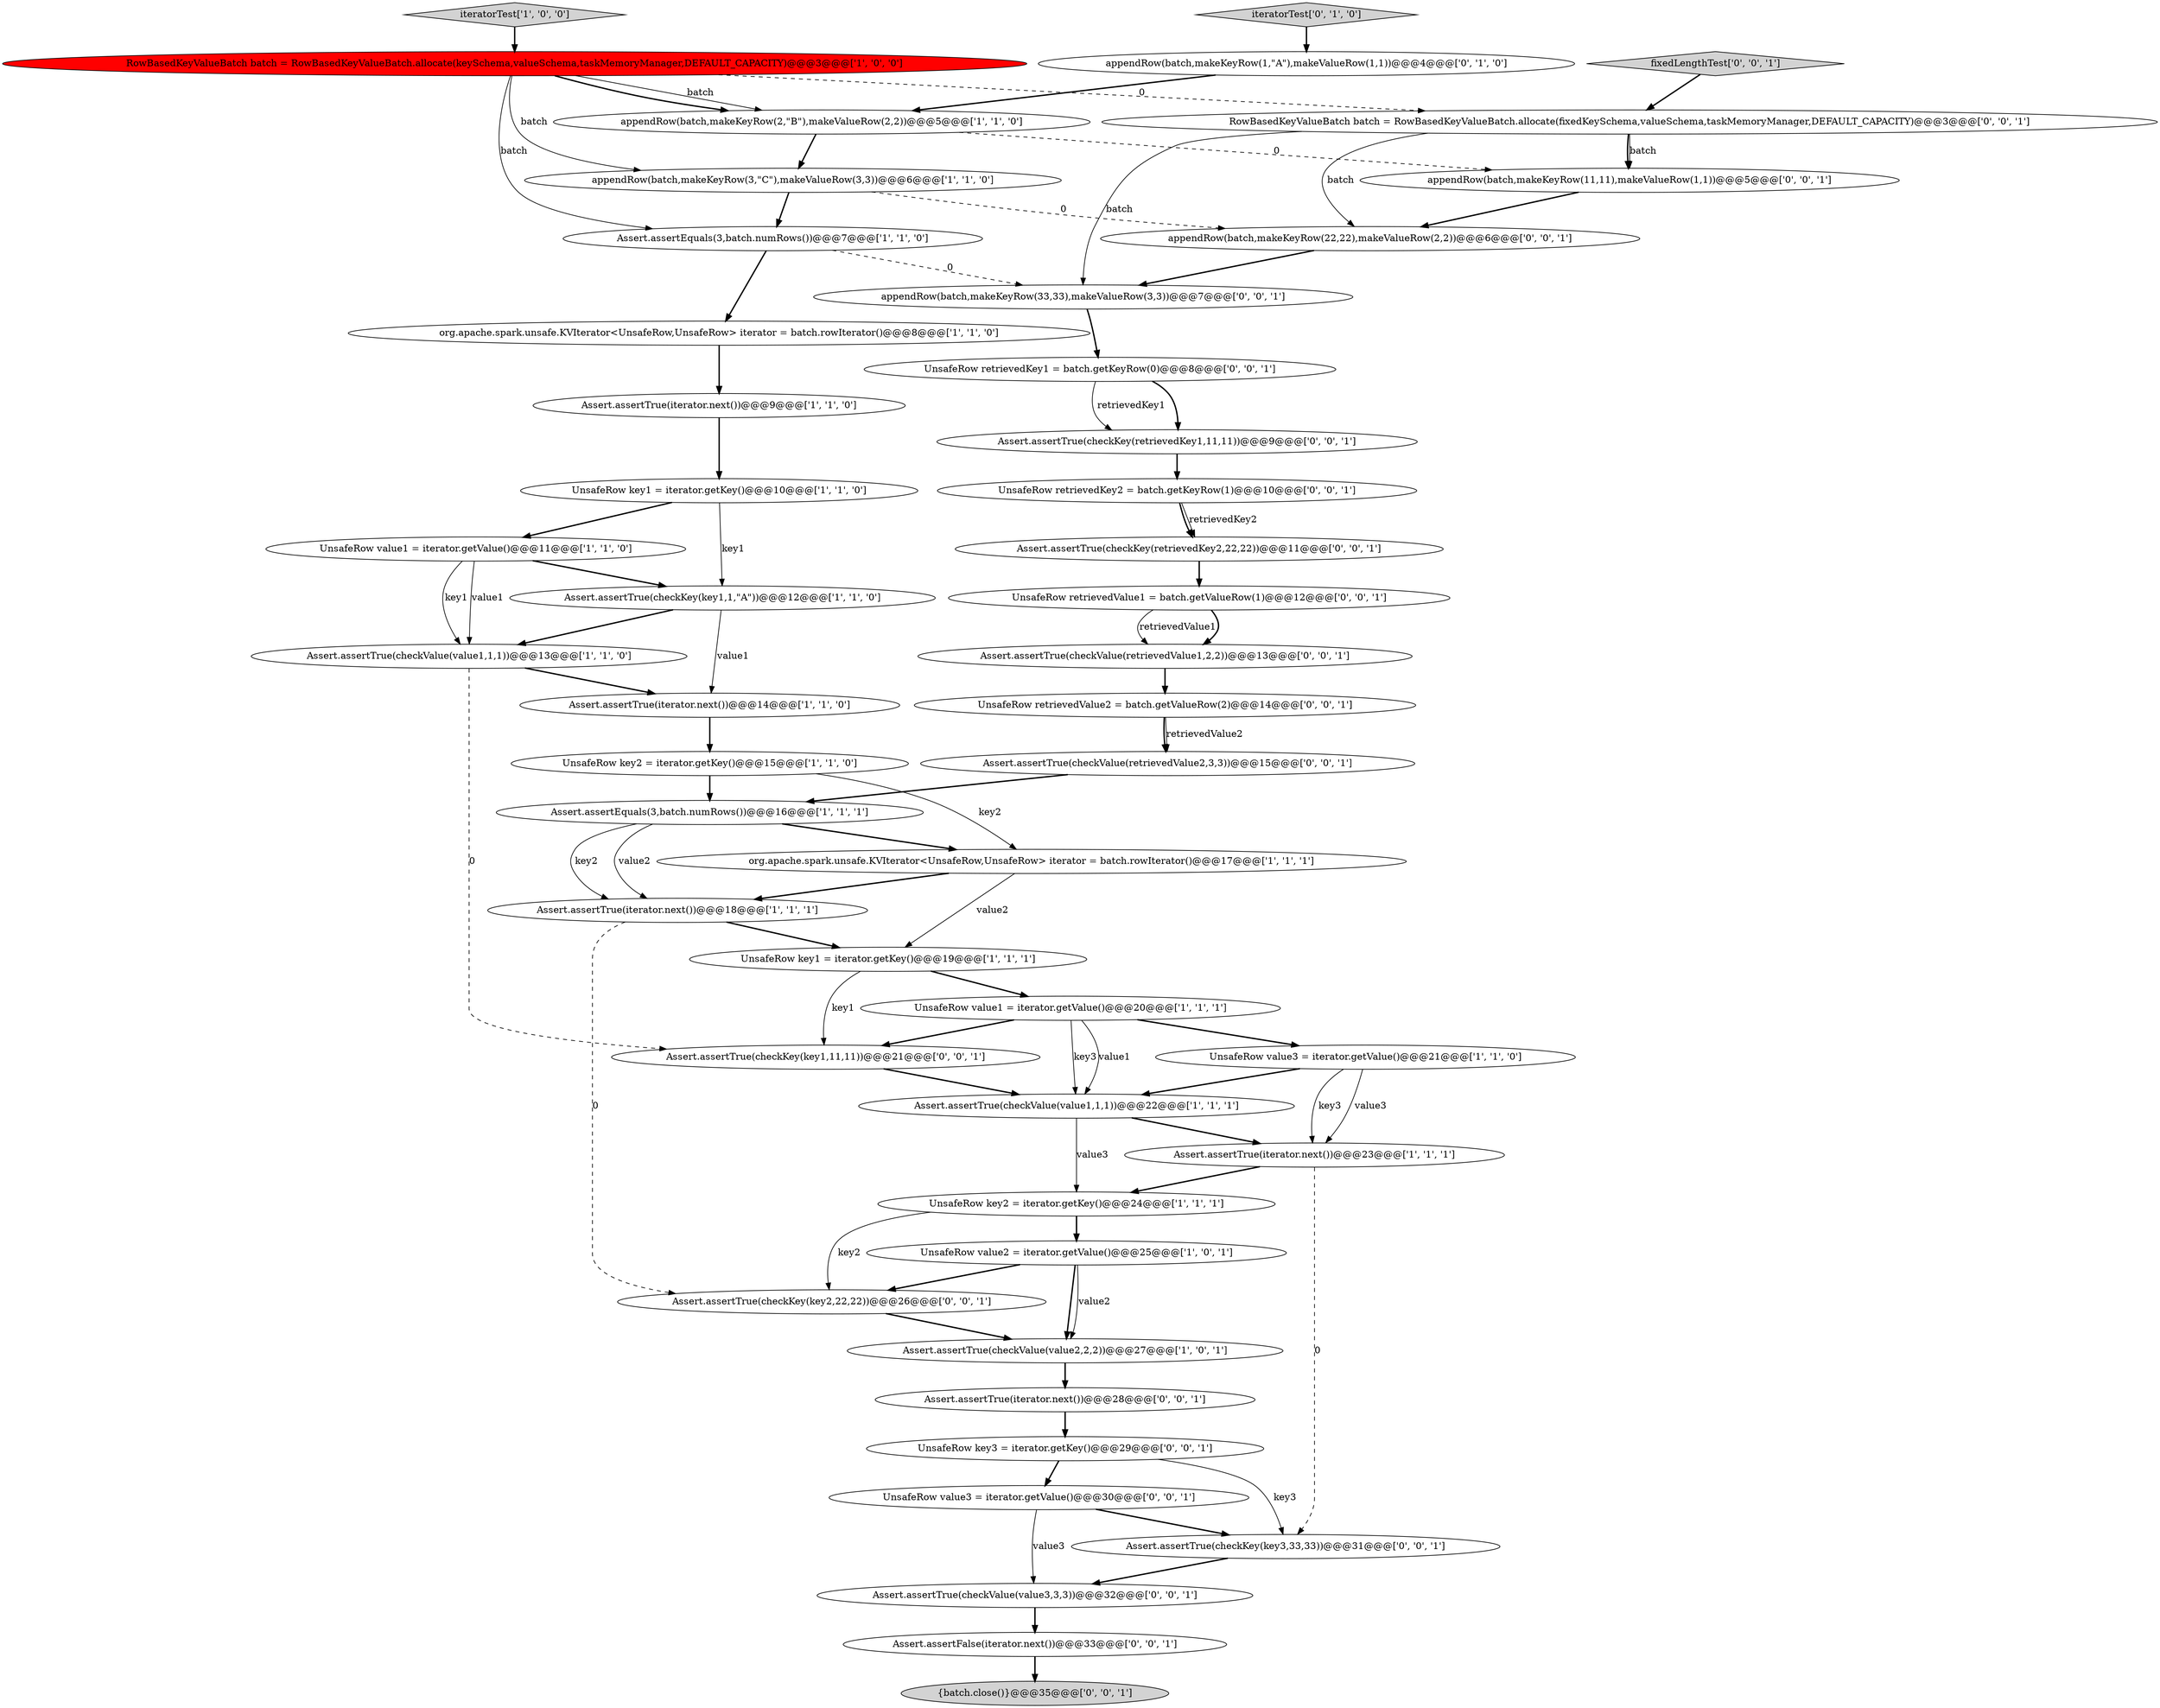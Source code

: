 digraph {
43 [style = filled, label = "{batch.close()}@@@35@@@['0', '0', '1']", fillcolor = lightgray, shape = ellipse image = "AAA0AAABBB3BBB"];
14 [style = filled, label = "Assert.assertTrue(iterator.next())@@@14@@@['1', '1', '0']", fillcolor = white, shape = ellipse image = "AAA0AAABBB1BBB"];
19 [style = filled, label = "Assert.assertTrue(checkValue(value1,1,1))@@@13@@@['1', '1', '0']", fillcolor = white, shape = ellipse image = "AAA0AAABBB1BBB"];
2 [style = filled, label = "Assert.assertTrue(checkValue(value1,1,1))@@@22@@@['1', '1', '1']", fillcolor = white, shape = ellipse image = "AAA0AAABBB1BBB"];
27 [style = filled, label = "Assert.assertTrue(checkKey(key3,33,33))@@@31@@@['0', '0', '1']", fillcolor = white, shape = ellipse image = "AAA0AAABBB3BBB"];
47 [style = filled, label = "UnsafeRow key3 = iterator.getKey()@@@29@@@['0', '0', '1']", fillcolor = white, shape = ellipse image = "AAA0AAABBB3BBB"];
20 [style = filled, label = "org.apache.spark.unsafe.KVIterator<UnsafeRow,UnsafeRow> iterator = batch.rowIterator()@@@8@@@['1', '1', '0']", fillcolor = white, shape = ellipse image = "AAA0AAABBB1BBB"];
6 [style = filled, label = "Assert.assertTrue(iterator.next())@@@9@@@['1', '1', '0']", fillcolor = white, shape = ellipse image = "AAA0AAABBB1BBB"];
29 [style = filled, label = "Assert.assertTrue(checkKey(retrievedKey1,11,11))@@@9@@@['0', '0', '1']", fillcolor = white, shape = ellipse image = "AAA0AAABBB3BBB"];
5 [style = filled, label = "Assert.assertEquals(3,batch.numRows())@@@7@@@['1', '1', '0']", fillcolor = white, shape = ellipse image = "AAA0AAABBB1BBB"];
7 [style = filled, label = "UnsafeRow value1 = iterator.getValue()@@@11@@@['1', '1', '0']", fillcolor = white, shape = ellipse image = "AAA0AAABBB1BBB"];
21 [style = filled, label = "RowBasedKeyValueBatch batch = RowBasedKeyValueBatch.allocate(keySchema,valueSchema,taskMemoryManager,DEFAULT_CAPACITY)@@@3@@@['1', '0', '0']", fillcolor = red, shape = ellipse image = "AAA1AAABBB1BBB"];
8 [style = filled, label = "iteratorTest['1', '0', '0']", fillcolor = lightgray, shape = diamond image = "AAA0AAABBB1BBB"];
15 [style = filled, label = "Assert.assertTrue(iterator.next())@@@18@@@['1', '1', '1']", fillcolor = white, shape = ellipse image = "AAA0AAABBB1BBB"];
11 [style = filled, label = "UnsafeRow key2 = iterator.getKey()@@@15@@@['1', '1', '0']", fillcolor = white, shape = ellipse image = "AAA0AAABBB1BBB"];
23 [style = filled, label = "UnsafeRow key2 = iterator.getKey()@@@24@@@['1', '1', '1']", fillcolor = white, shape = ellipse image = "AAA0AAABBB1BBB"];
41 [style = filled, label = "UnsafeRow retrievedValue1 = batch.getValueRow(1)@@@12@@@['0', '0', '1']", fillcolor = white, shape = ellipse image = "AAA0AAABBB3BBB"];
0 [style = filled, label = "UnsafeRow key1 = iterator.getKey()@@@10@@@['1', '1', '0']", fillcolor = white, shape = ellipse image = "AAA0AAABBB1BBB"];
9 [style = filled, label = "UnsafeRow value1 = iterator.getValue()@@@20@@@['1', '1', '1']", fillcolor = white, shape = ellipse image = "AAA0AAABBB1BBB"];
44 [style = filled, label = "Assert.assertTrue(checkValue(retrievedValue1,2,2))@@@13@@@['0', '0', '1']", fillcolor = white, shape = ellipse image = "AAA0AAABBB3BBB"];
17 [style = filled, label = "Assert.assertEquals(3,batch.numRows())@@@16@@@['1', '1', '1']", fillcolor = white, shape = ellipse image = "AAA0AAABBB1BBB"];
12 [style = filled, label = "UnsafeRow value3 = iterator.getValue()@@@21@@@['1', '1', '0']", fillcolor = white, shape = ellipse image = "AAA0AAABBB1BBB"];
37 [style = filled, label = "Assert.assertTrue(checkValue(value3,3,3))@@@32@@@['0', '0', '1']", fillcolor = white, shape = ellipse image = "AAA0AAABBB3BBB"];
24 [style = filled, label = "iteratorTest['0', '1', '0']", fillcolor = lightgray, shape = diamond image = "AAA0AAABBB2BBB"];
33 [style = filled, label = "UnsafeRow retrievedKey2 = batch.getKeyRow(1)@@@10@@@['0', '0', '1']", fillcolor = white, shape = ellipse image = "AAA0AAABBB3BBB"];
18 [style = filled, label = "UnsafeRow value2 = iterator.getValue()@@@25@@@['1', '0', '1']", fillcolor = white, shape = ellipse image = "AAA0AAABBB1BBB"];
28 [style = filled, label = "RowBasedKeyValueBatch batch = RowBasedKeyValueBatch.allocate(fixedKeySchema,valueSchema,taskMemoryManager,DEFAULT_CAPACITY)@@@3@@@['0', '0', '1']", fillcolor = white, shape = ellipse image = "AAA0AAABBB3BBB"];
10 [style = filled, label = "UnsafeRow key1 = iterator.getKey()@@@19@@@['1', '1', '1']", fillcolor = white, shape = ellipse image = "AAA0AAABBB1BBB"];
3 [style = filled, label = "appendRow(batch,makeKeyRow(3,\"C\"),makeValueRow(3,3))@@@6@@@['1', '1', '0']", fillcolor = white, shape = ellipse image = "AAA0AAABBB1BBB"];
42 [style = filled, label = "Assert.assertTrue(checkKey(key2,22,22))@@@26@@@['0', '0', '1']", fillcolor = white, shape = ellipse image = "AAA0AAABBB3BBB"];
16 [style = filled, label = "Assert.assertTrue(iterator.next())@@@23@@@['1', '1', '1']", fillcolor = white, shape = ellipse image = "AAA0AAABBB1BBB"];
26 [style = filled, label = "Assert.assertTrue(checkValue(retrievedValue2,3,3))@@@15@@@['0', '0', '1']", fillcolor = white, shape = ellipse image = "AAA0AAABBB3BBB"];
30 [style = filled, label = "Assert.assertTrue(checkKey(retrievedKey2,22,22))@@@11@@@['0', '0', '1']", fillcolor = white, shape = ellipse image = "AAA0AAABBB3BBB"];
25 [style = filled, label = "appendRow(batch,makeKeyRow(1,\"A\"),makeValueRow(1,1))@@@4@@@['0', '1', '0']", fillcolor = white, shape = ellipse image = "AAA0AAABBB2BBB"];
31 [style = filled, label = "fixedLengthTest['0', '0', '1']", fillcolor = lightgray, shape = diamond image = "AAA0AAABBB3BBB"];
40 [style = filled, label = "Assert.assertTrue(iterator.next())@@@28@@@['0', '0', '1']", fillcolor = white, shape = ellipse image = "AAA0AAABBB3BBB"];
36 [style = filled, label = "UnsafeRow value3 = iterator.getValue()@@@30@@@['0', '0', '1']", fillcolor = white, shape = ellipse image = "AAA0AAABBB3BBB"];
39 [style = filled, label = "Assert.assertTrue(checkKey(key1,11,11))@@@21@@@['0', '0', '1']", fillcolor = white, shape = ellipse image = "AAA0AAABBB3BBB"];
1 [style = filled, label = "Assert.assertTrue(checkKey(key1,1,\"A\"))@@@12@@@['1', '1', '0']", fillcolor = white, shape = ellipse image = "AAA0AAABBB1BBB"];
22 [style = filled, label = "appendRow(batch,makeKeyRow(2,\"B\"),makeValueRow(2,2))@@@5@@@['1', '1', '0']", fillcolor = white, shape = ellipse image = "AAA0AAABBB1BBB"];
13 [style = filled, label = "org.apache.spark.unsafe.KVIterator<UnsafeRow,UnsafeRow> iterator = batch.rowIterator()@@@17@@@['1', '1', '1']", fillcolor = white, shape = ellipse image = "AAA0AAABBB1BBB"];
32 [style = filled, label = "Assert.assertFalse(iterator.next())@@@33@@@['0', '0', '1']", fillcolor = white, shape = ellipse image = "AAA0AAABBB3BBB"];
34 [style = filled, label = "UnsafeRow retrievedValue2 = batch.getValueRow(2)@@@14@@@['0', '0', '1']", fillcolor = white, shape = ellipse image = "AAA0AAABBB3BBB"];
35 [style = filled, label = "appendRow(batch,makeKeyRow(11,11),makeValueRow(1,1))@@@5@@@['0', '0', '1']", fillcolor = white, shape = ellipse image = "AAA0AAABBB3BBB"];
46 [style = filled, label = "UnsafeRow retrievedKey1 = batch.getKeyRow(0)@@@8@@@['0', '0', '1']", fillcolor = white, shape = ellipse image = "AAA0AAABBB3BBB"];
4 [style = filled, label = "Assert.assertTrue(checkValue(value2,2,2))@@@27@@@['1', '0', '1']", fillcolor = white, shape = ellipse image = "AAA0AAABBB1BBB"];
38 [style = filled, label = "appendRow(batch,makeKeyRow(33,33),makeValueRow(3,3))@@@7@@@['0', '0', '1']", fillcolor = white, shape = ellipse image = "AAA0AAABBB3BBB"];
45 [style = filled, label = "appendRow(batch,makeKeyRow(22,22),makeValueRow(2,2))@@@6@@@['0', '0', '1']", fillcolor = white, shape = ellipse image = "AAA0AAABBB3BBB"];
4->40 [style = bold, label=""];
23->42 [style = solid, label="key2"];
17->15 [style = solid, label="key2"];
28->38 [style = solid, label="batch"];
15->10 [style = bold, label=""];
30->41 [style = bold, label=""];
7->19 [style = solid, label="value1"];
9->2 [style = solid, label="key3"];
12->16 [style = solid, label="value3"];
28->45 [style = solid, label="batch"];
18->4 [style = solid, label="value2"];
11->13 [style = solid, label="key2"];
47->27 [style = solid, label="key3"];
5->20 [style = bold, label=""];
7->1 [style = bold, label=""];
25->22 [style = bold, label=""];
26->17 [style = bold, label=""];
21->28 [style = dashed, label="0"];
16->27 [style = dashed, label="0"];
28->35 [style = solid, label="batch"];
7->19 [style = solid, label="key1"];
17->15 [style = solid, label="value2"];
6->0 [style = bold, label=""];
13->10 [style = solid, label="value2"];
20->6 [style = bold, label=""];
0->1 [style = solid, label="key1"];
16->23 [style = bold, label=""];
32->43 [style = bold, label=""];
46->29 [style = bold, label=""];
15->42 [style = dashed, label="0"];
0->7 [style = bold, label=""];
34->26 [style = solid, label="retrievedValue2"];
9->2 [style = solid, label="value1"];
22->3 [style = bold, label=""];
21->22 [style = solid, label="batch"];
42->4 [style = bold, label=""];
12->2 [style = bold, label=""];
3->5 [style = bold, label=""];
28->35 [style = bold, label=""];
36->37 [style = solid, label="value3"];
29->33 [style = bold, label=""];
9->39 [style = bold, label=""];
19->14 [style = bold, label=""];
18->4 [style = bold, label=""];
36->27 [style = bold, label=""];
27->37 [style = bold, label=""];
34->26 [style = bold, label=""];
19->39 [style = dashed, label="0"];
21->22 [style = bold, label=""];
41->44 [style = solid, label="retrievedValue1"];
24->25 [style = bold, label=""];
39->2 [style = bold, label=""];
3->45 [style = dashed, label="0"];
10->39 [style = solid, label="key1"];
45->38 [style = bold, label=""];
44->34 [style = bold, label=""];
40->47 [style = bold, label=""];
22->35 [style = dashed, label="0"];
1->14 [style = solid, label="value1"];
35->45 [style = bold, label=""];
8->21 [style = bold, label=""];
33->30 [style = bold, label=""];
33->30 [style = solid, label="retrievedKey2"];
12->16 [style = solid, label="key3"];
11->17 [style = bold, label=""];
38->46 [style = bold, label=""];
17->13 [style = bold, label=""];
10->9 [style = bold, label=""];
13->15 [style = bold, label=""];
9->12 [style = bold, label=""];
31->28 [style = bold, label=""];
5->38 [style = dashed, label="0"];
1->19 [style = bold, label=""];
21->3 [style = solid, label="batch"];
14->11 [style = bold, label=""];
41->44 [style = bold, label=""];
47->36 [style = bold, label=""];
23->18 [style = bold, label=""];
37->32 [style = bold, label=""];
2->23 [style = solid, label="value3"];
21->5 [style = solid, label="batch"];
46->29 [style = solid, label="retrievedKey1"];
18->42 [style = bold, label=""];
2->16 [style = bold, label=""];
}
